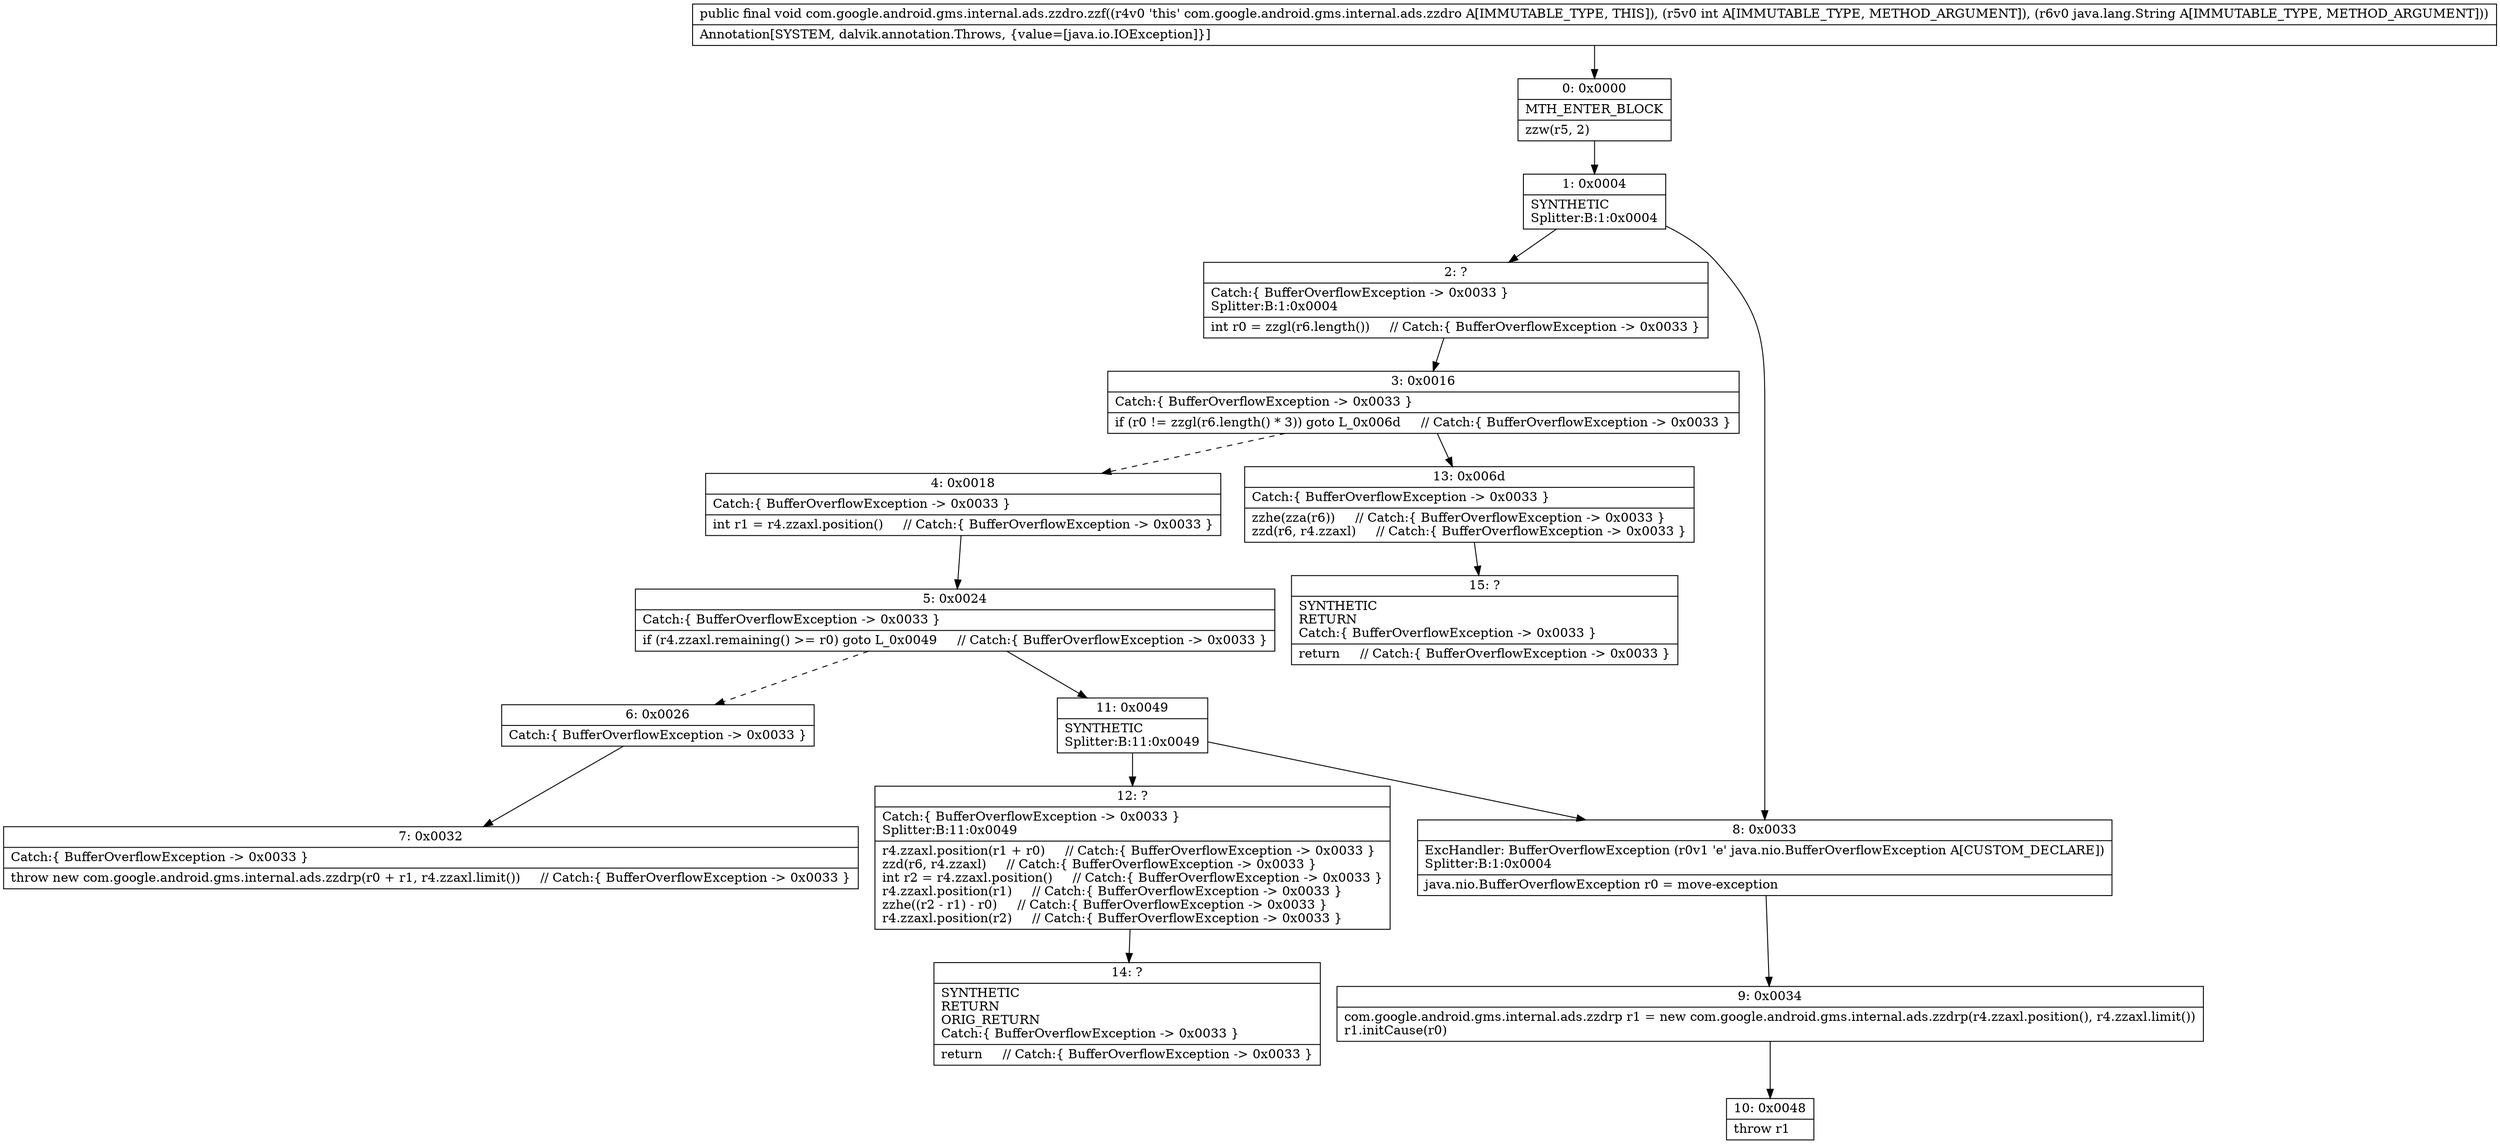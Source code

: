 digraph "CFG forcom.google.android.gms.internal.ads.zzdro.zzf(ILjava\/lang\/String;)V" {
Node_0 [shape=record,label="{0\:\ 0x0000|MTH_ENTER_BLOCK\l|zzw(r5, 2)\l}"];
Node_1 [shape=record,label="{1\:\ 0x0004|SYNTHETIC\lSplitter:B:1:0x0004\l}"];
Node_2 [shape=record,label="{2\:\ ?|Catch:\{ BufferOverflowException \-\> 0x0033 \}\lSplitter:B:1:0x0004\l|int r0 = zzgl(r6.length())     \/\/ Catch:\{ BufferOverflowException \-\> 0x0033 \}\l}"];
Node_3 [shape=record,label="{3\:\ 0x0016|Catch:\{ BufferOverflowException \-\> 0x0033 \}\l|if (r0 != zzgl(r6.length() * 3)) goto L_0x006d     \/\/ Catch:\{ BufferOverflowException \-\> 0x0033 \}\l}"];
Node_4 [shape=record,label="{4\:\ 0x0018|Catch:\{ BufferOverflowException \-\> 0x0033 \}\l|int r1 = r4.zzaxl.position()     \/\/ Catch:\{ BufferOverflowException \-\> 0x0033 \}\l}"];
Node_5 [shape=record,label="{5\:\ 0x0024|Catch:\{ BufferOverflowException \-\> 0x0033 \}\l|if (r4.zzaxl.remaining() \>= r0) goto L_0x0049     \/\/ Catch:\{ BufferOverflowException \-\> 0x0033 \}\l}"];
Node_6 [shape=record,label="{6\:\ 0x0026|Catch:\{ BufferOverflowException \-\> 0x0033 \}\l}"];
Node_7 [shape=record,label="{7\:\ 0x0032|Catch:\{ BufferOverflowException \-\> 0x0033 \}\l|throw new com.google.android.gms.internal.ads.zzdrp(r0 + r1, r4.zzaxl.limit())     \/\/ Catch:\{ BufferOverflowException \-\> 0x0033 \}\l}"];
Node_8 [shape=record,label="{8\:\ 0x0033|ExcHandler: BufferOverflowException (r0v1 'e' java.nio.BufferOverflowException A[CUSTOM_DECLARE])\lSplitter:B:1:0x0004\l|java.nio.BufferOverflowException r0 = move\-exception\l}"];
Node_9 [shape=record,label="{9\:\ 0x0034|com.google.android.gms.internal.ads.zzdrp r1 = new com.google.android.gms.internal.ads.zzdrp(r4.zzaxl.position(), r4.zzaxl.limit())\lr1.initCause(r0)\l}"];
Node_10 [shape=record,label="{10\:\ 0x0048|throw r1\l}"];
Node_11 [shape=record,label="{11\:\ 0x0049|SYNTHETIC\lSplitter:B:11:0x0049\l}"];
Node_12 [shape=record,label="{12\:\ ?|Catch:\{ BufferOverflowException \-\> 0x0033 \}\lSplitter:B:11:0x0049\l|r4.zzaxl.position(r1 + r0)     \/\/ Catch:\{ BufferOverflowException \-\> 0x0033 \}\lzzd(r6, r4.zzaxl)     \/\/ Catch:\{ BufferOverflowException \-\> 0x0033 \}\lint r2 = r4.zzaxl.position()     \/\/ Catch:\{ BufferOverflowException \-\> 0x0033 \}\lr4.zzaxl.position(r1)     \/\/ Catch:\{ BufferOverflowException \-\> 0x0033 \}\lzzhe((r2 \- r1) \- r0)     \/\/ Catch:\{ BufferOverflowException \-\> 0x0033 \}\lr4.zzaxl.position(r2)     \/\/ Catch:\{ BufferOverflowException \-\> 0x0033 \}\l}"];
Node_13 [shape=record,label="{13\:\ 0x006d|Catch:\{ BufferOverflowException \-\> 0x0033 \}\l|zzhe(zza(r6))     \/\/ Catch:\{ BufferOverflowException \-\> 0x0033 \}\lzzd(r6, r4.zzaxl)     \/\/ Catch:\{ BufferOverflowException \-\> 0x0033 \}\l}"];
Node_14 [shape=record,label="{14\:\ ?|SYNTHETIC\lRETURN\lORIG_RETURN\lCatch:\{ BufferOverflowException \-\> 0x0033 \}\l|return     \/\/ Catch:\{ BufferOverflowException \-\> 0x0033 \}\l}"];
Node_15 [shape=record,label="{15\:\ ?|SYNTHETIC\lRETURN\lCatch:\{ BufferOverflowException \-\> 0x0033 \}\l|return     \/\/ Catch:\{ BufferOverflowException \-\> 0x0033 \}\l}"];
MethodNode[shape=record,label="{public final void com.google.android.gms.internal.ads.zzdro.zzf((r4v0 'this' com.google.android.gms.internal.ads.zzdro A[IMMUTABLE_TYPE, THIS]), (r5v0 int A[IMMUTABLE_TYPE, METHOD_ARGUMENT]), (r6v0 java.lang.String A[IMMUTABLE_TYPE, METHOD_ARGUMENT]))  | Annotation[SYSTEM, dalvik.annotation.Throws, \{value=[java.io.IOException]\}]\l}"];
MethodNode -> Node_0;
Node_0 -> Node_1;
Node_1 -> Node_2;
Node_1 -> Node_8;
Node_2 -> Node_3;
Node_3 -> Node_4[style=dashed];
Node_3 -> Node_13;
Node_4 -> Node_5;
Node_5 -> Node_6[style=dashed];
Node_5 -> Node_11;
Node_6 -> Node_7;
Node_8 -> Node_9;
Node_9 -> Node_10;
Node_11 -> Node_12;
Node_11 -> Node_8;
Node_12 -> Node_14;
Node_13 -> Node_15;
}

